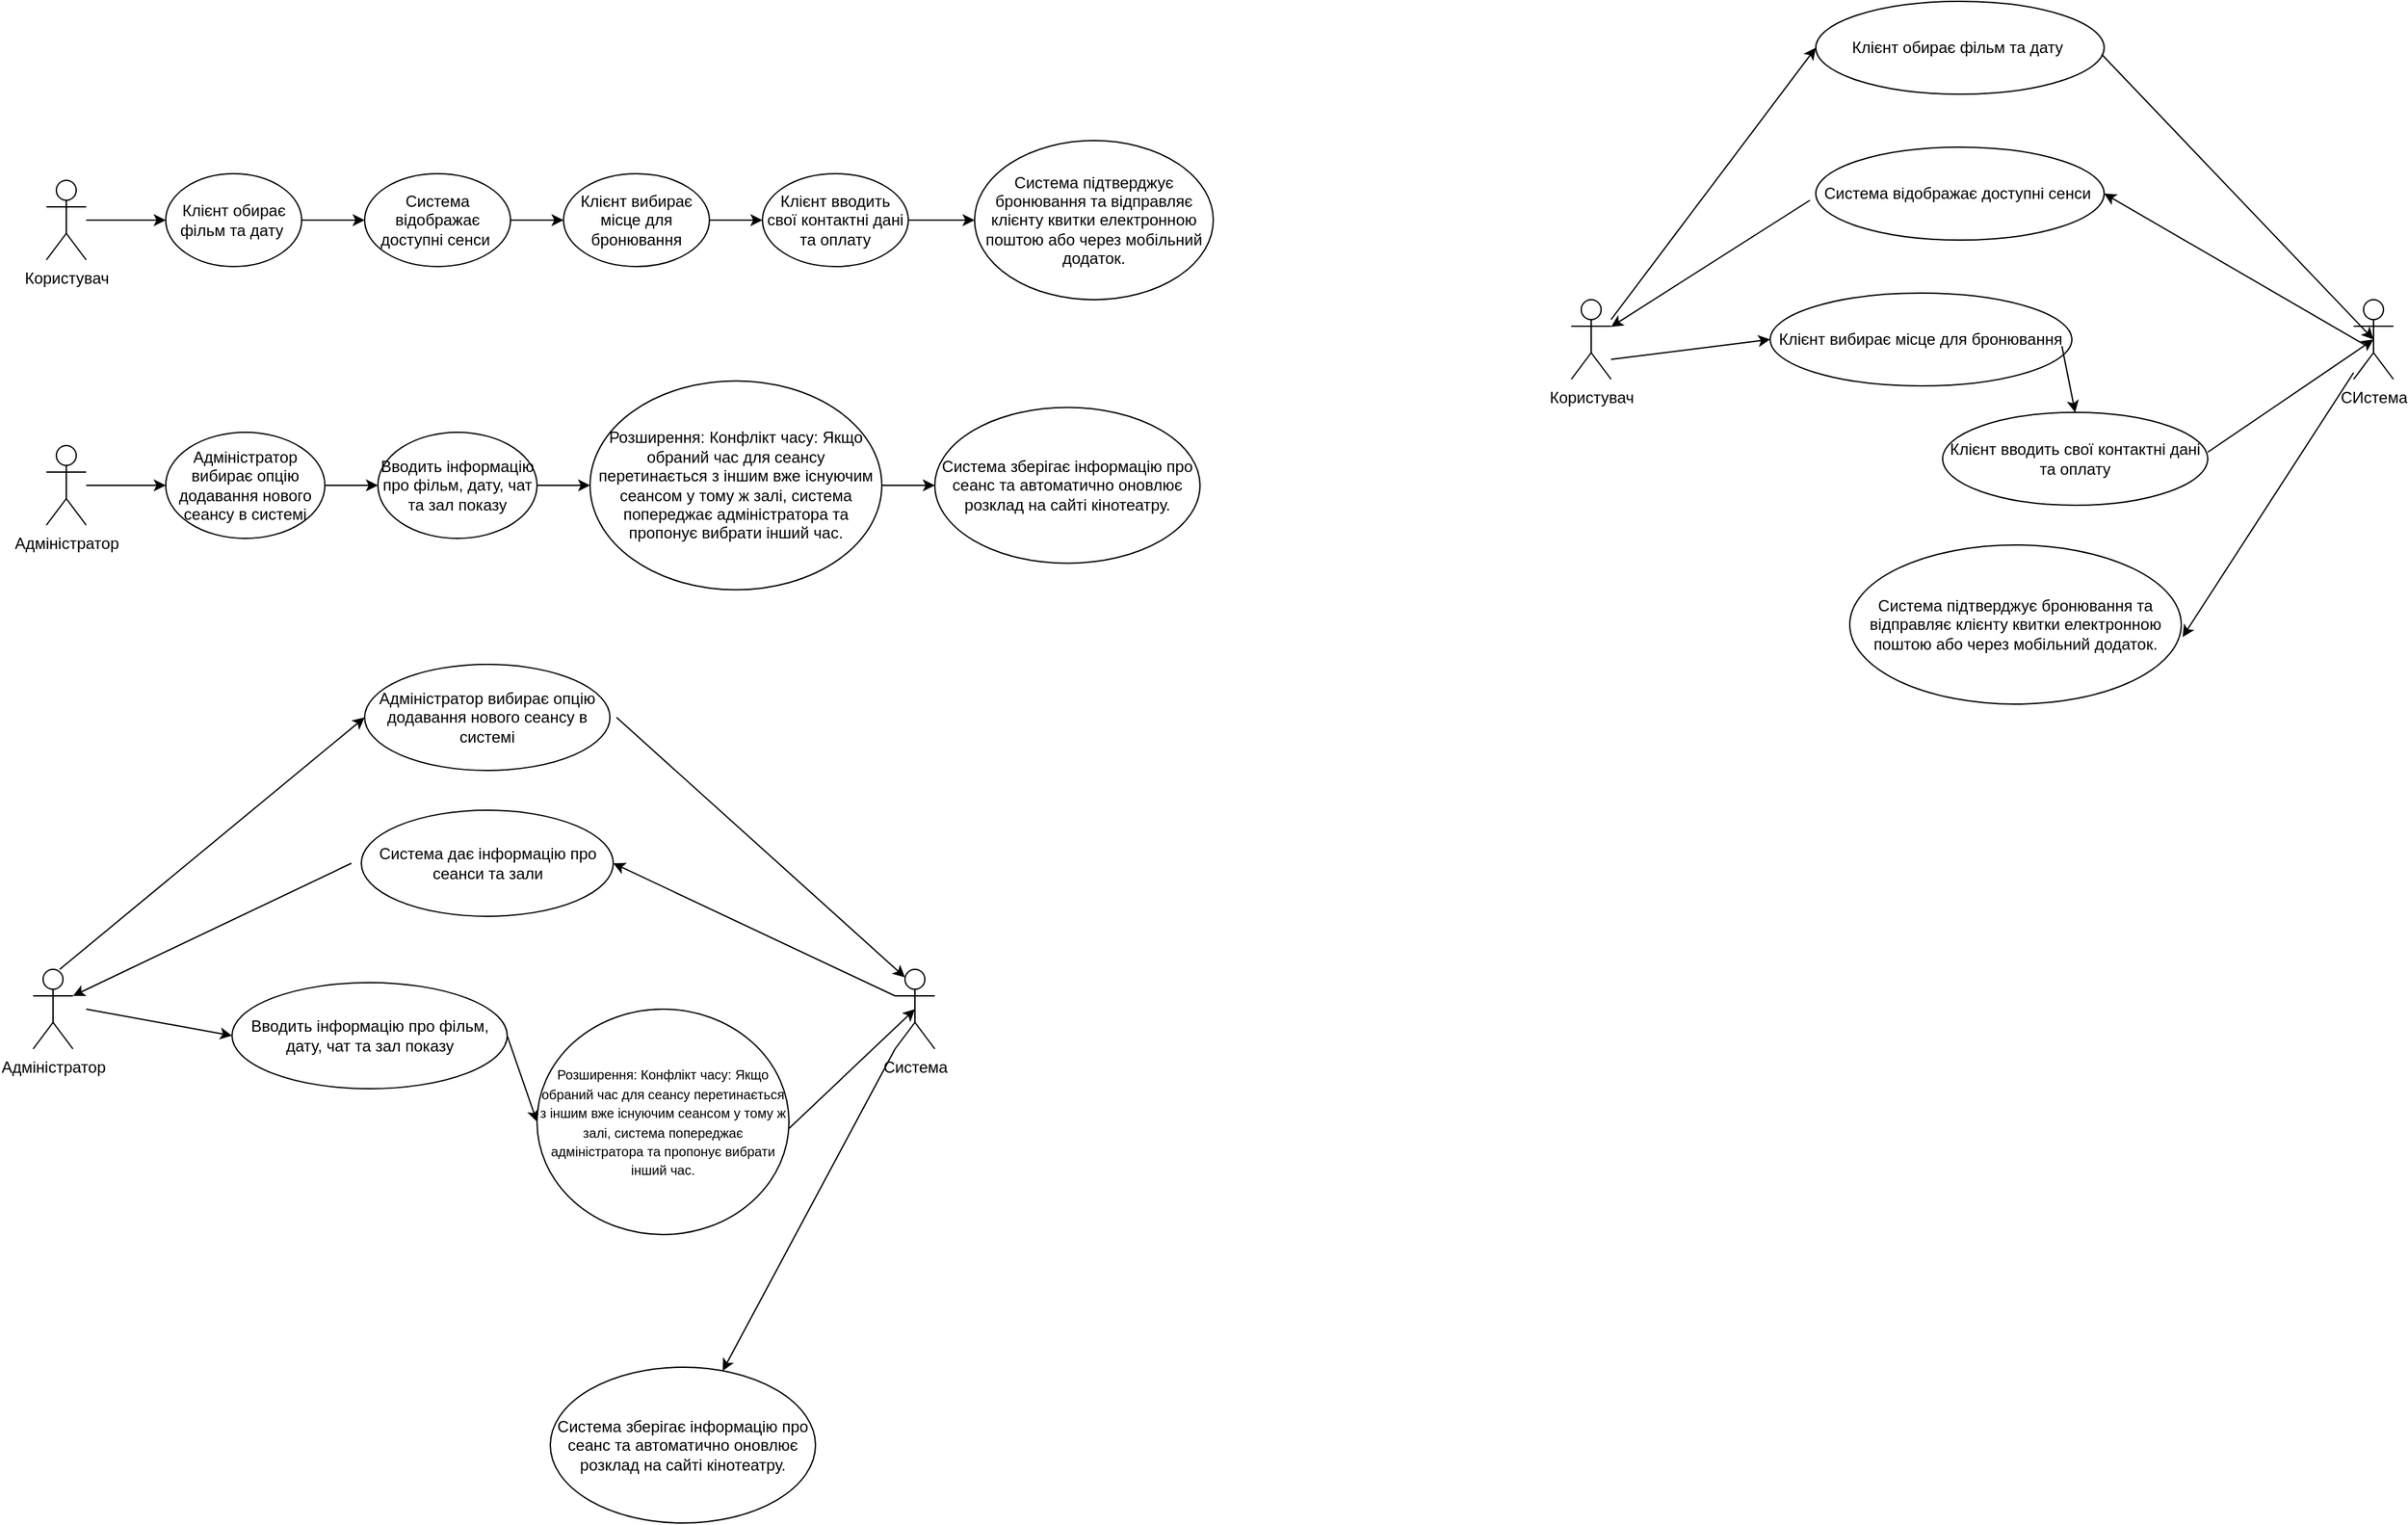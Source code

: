 <mxfile version="24.2.5" type="device">
  <diagram name="Page-1" id="33ABCvUxAgY6Np4s8x4C">
    <mxGraphModel dx="1719" dy="978" grid="1" gridSize="10" guides="1" tooltips="1" connect="1" arrows="1" fold="1" page="1" pageScale="1" pageWidth="850" pageHeight="1100" math="0" shadow="0">
      <root>
        <mxCell id="0" />
        <mxCell id="1" parent="0" />
        <mxCell id="JqLPrjoDDbuRUf4jC1n2-21" style="edgeStyle=orthogonalEdgeStyle;rounded=0;orthogonalLoop=1;jettySize=auto;html=1;entryX=0;entryY=0.5;entryDx=0;entryDy=0;" parent="1" source="JqLPrjoDDbuRUf4jC1n2-1" target="JqLPrjoDDbuRUf4jC1n2-5" edge="1">
          <mxGeometry relative="1" as="geometry" />
        </mxCell>
        <mxCell id="JqLPrjoDDbuRUf4jC1n2-1" value="Користувач" style="shape=umlActor;verticalLabelPosition=bottom;verticalAlign=top;html=1;outlineConnect=0;" parent="1" vertex="1">
          <mxGeometry x="130" y="335" width="30" height="60" as="geometry" />
        </mxCell>
        <mxCell id="JqLPrjoDDbuRUf4jC1n2-17" style="edgeStyle=orthogonalEdgeStyle;rounded=0;orthogonalLoop=1;jettySize=auto;html=1;entryX=0;entryY=0.5;entryDx=0;entryDy=0;" parent="1" source="JqLPrjoDDbuRUf4jC1n2-5" target="JqLPrjoDDbuRUf4jC1n2-7" edge="1">
          <mxGeometry relative="1" as="geometry" />
        </mxCell>
        <mxCell id="JqLPrjoDDbuRUf4jC1n2-5" value="Клієнт обирає фільм та дату&amp;nbsp;" style="ellipse;whiteSpace=wrap;html=1;" parent="1" vertex="1">
          <mxGeometry x="220" y="330" width="102.5" height="70" as="geometry" />
        </mxCell>
        <mxCell id="JqLPrjoDDbuRUf4jC1n2-18" style="edgeStyle=orthogonalEdgeStyle;rounded=0;orthogonalLoop=1;jettySize=auto;html=1;" parent="1" source="JqLPrjoDDbuRUf4jC1n2-7" target="JqLPrjoDDbuRUf4jC1n2-12" edge="1">
          <mxGeometry relative="1" as="geometry" />
        </mxCell>
        <mxCell id="JqLPrjoDDbuRUf4jC1n2-7" value="Система відображає доступні сенси&amp;nbsp;" style="ellipse;whiteSpace=wrap;html=1;" parent="1" vertex="1">
          <mxGeometry x="370" y="330" width="110" height="70" as="geometry" />
        </mxCell>
        <mxCell id="JqLPrjoDDbuRUf4jC1n2-20" style="edgeStyle=orthogonalEdgeStyle;rounded=0;orthogonalLoop=1;jettySize=auto;html=1;entryX=0;entryY=0.5;entryDx=0;entryDy=0;" parent="1" source="JqLPrjoDDbuRUf4jC1n2-12" target="JqLPrjoDDbuRUf4jC1n2-19" edge="1">
          <mxGeometry relative="1" as="geometry" />
        </mxCell>
        <mxCell id="JqLPrjoDDbuRUf4jC1n2-12" value="Клієнт вибирає місце для бронювання" style="ellipse;whiteSpace=wrap;html=1;" parent="1" vertex="1">
          <mxGeometry x="520" y="330" width="110" height="70" as="geometry" />
        </mxCell>
        <mxCell id="JqLPrjoDDbuRUf4jC1n2-23" style="edgeStyle=orthogonalEdgeStyle;rounded=0;orthogonalLoop=1;jettySize=auto;html=1;entryX=0;entryY=0.5;entryDx=0;entryDy=0;" parent="1" source="JqLPrjoDDbuRUf4jC1n2-19" target="JqLPrjoDDbuRUf4jC1n2-22" edge="1">
          <mxGeometry relative="1" as="geometry" />
        </mxCell>
        <mxCell id="JqLPrjoDDbuRUf4jC1n2-19" value="Клієнт вводить свої контактні дані та оплату" style="ellipse;whiteSpace=wrap;html=1;" parent="1" vertex="1">
          <mxGeometry x="670" y="330" width="110" height="70" as="geometry" />
        </mxCell>
        <mxCell id="JqLPrjoDDbuRUf4jC1n2-22" value="Система підтверджує бронювання та відправляє клієнту квитки електронною поштою або через мобільний додаток." style="ellipse;whiteSpace=wrap;html=1;" parent="1" vertex="1">
          <mxGeometry x="830" y="305" width="180" height="120" as="geometry" />
        </mxCell>
        <mxCell id="JqLPrjoDDbuRUf4jC1n2-37" style="edgeStyle=orthogonalEdgeStyle;rounded=0;orthogonalLoop=1;jettySize=auto;html=1;entryX=0;entryY=0.5;entryDx=0;entryDy=0;" parent="1" source="JqLPrjoDDbuRUf4jC1n2-24" target="JqLPrjoDDbuRUf4jC1n2-27" edge="1">
          <mxGeometry relative="1" as="geometry" />
        </mxCell>
        <mxCell id="JqLPrjoDDbuRUf4jC1n2-24" value="Адміністратор" style="shape=umlActor;verticalLabelPosition=bottom;verticalAlign=top;html=1;outlineConnect=0;" parent="1" vertex="1">
          <mxGeometry x="130" y="535" width="30" height="60" as="geometry" />
        </mxCell>
        <mxCell id="JqLPrjoDDbuRUf4jC1n2-35" style="edgeStyle=orthogonalEdgeStyle;rounded=0;orthogonalLoop=1;jettySize=auto;html=1;entryX=0;entryY=0.5;entryDx=0;entryDy=0;" parent="1" source="JqLPrjoDDbuRUf4jC1n2-27" target="JqLPrjoDDbuRUf4jC1n2-30" edge="1">
          <mxGeometry relative="1" as="geometry" />
        </mxCell>
        <mxCell id="JqLPrjoDDbuRUf4jC1n2-27" value="Адміністратор вибирає опцію додавання нового сеансу в системі" style="ellipse;whiteSpace=wrap;html=1;" parent="1" vertex="1">
          <mxGeometry x="220" y="525" width="120" height="80" as="geometry" />
        </mxCell>
        <mxCell id="JqLPrjoDDbuRUf4jC1n2-34" style="edgeStyle=orthogonalEdgeStyle;rounded=0;orthogonalLoop=1;jettySize=auto;html=1;entryX=0;entryY=0.5;entryDx=0;entryDy=0;" parent="1" source="JqLPrjoDDbuRUf4jC1n2-30" target="JqLPrjoDDbuRUf4jC1n2-32" edge="1">
          <mxGeometry relative="1" as="geometry" />
        </mxCell>
        <mxCell id="JqLPrjoDDbuRUf4jC1n2-30" value="Вводить інформацію про фільм, дату, чат та зал показу" style="ellipse;whiteSpace=wrap;html=1;" parent="1" vertex="1">
          <mxGeometry x="380" y="525" width="120" height="80" as="geometry" />
        </mxCell>
        <mxCell id="JqLPrjoDDbuRUf4jC1n2-31" value="Система зберігає інформацію про сеанс та автоматично оновлює розклад на сайті кінотеатру." style="ellipse;whiteSpace=wrap;html=1;" parent="1" vertex="1">
          <mxGeometry x="800" y="506.25" width="200" height="117.5" as="geometry" />
        </mxCell>
        <mxCell id="JqLPrjoDDbuRUf4jC1n2-36" style="edgeStyle=orthogonalEdgeStyle;rounded=0;orthogonalLoop=1;jettySize=auto;html=1;entryX=0;entryY=0.5;entryDx=0;entryDy=0;" parent="1" source="JqLPrjoDDbuRUf4jC1n2-32" target="JqLPrjoDDbuRUf4jC1n2-31" edge="1">
          <mxGeometry relative="1" as="geometry" />
        </mxCell>
        <mxCell id="JqLPrjoDDbuRUf4jC1n2-32" value="Розширення: Конфлікт часу: Якщо обраний час для сеансу перетинається з іншим вже існуючим сеансом у тому ж залі, система попереджає адміністратора та пропонує вибрати інший час." style="ellipse;whiteSpace=wrap;html=1;" parent="1" vertex="1">
          <mxGeometry x="540" y="486.25" width="220" height="157.5" as="geometry" />
        </mxCell>
        <mxCell id="cEN0L8TBnhelIiPNM3Ot-2" value="Користувач" style="shape=umlActor;verticalLabelPosition=bottom;verticalAlign=top;html=1;outlineConnect=0;" vertex="1" parent="1">
          <mxGeometry x="1280" y="425" width="30" height="60" as="geometry" />
        </mxCell>
        <mxCell id="cEN0L8TBnhelIiPNM3Ot-3" value="СИстема" style="shape=umlActor;verticalLabelPosition=bottom;verticalAlign=top;html=1;outlineConnect=0;" vertex="1" parent="1">
          <mxGeometry x="1870" y="425" width="30" height="60" as="geometry" />
        </mxCell>
        <mxCell id="cEN0L8TBnhelIiPNM3Ot-4" value="Клієнт обирає фільм та дату&amp;nbsp;" style="ellipse;whiteSpace=wrap;html=1;" vertex="1" parent="1">
          <mxGeometry x="1464.38" y="200" width="217.5" height="70" as="geometry" />
        </mxCell>
        <mxCell id="cEN0L8TBnhelIiPNM3Ot-5" value="Система відображає доступні сенси&amp;nbsp;" style="ellipse;whiteSpace=wrap;html=1;" vertex="1" parent="1">
          <mxGeometry x="1464.38" y="310" width="217.5" height="70" as="geometry" />
        </mxCell>
        <mxCell id="cEN0L8TBnhelIiPNM3Ot-6" value="Клієнт вибирає місце для бронювання" style="ellipse;whiteSpace=wrap;html=1;" vertex="1" parent="1">
          <mxGeometry x="1430" y="420" width="227.49" height="70" as="geometry" />
        </mxCell>
        <mxCell id="cEN0L8TBnhelIiPNM3Ot-7" value="Клієнт вводить свої контактні дані та оплату" style="ellipse;whiteSpace=wrap;html=1;" vertex="1" parent="1">
          <mxGeometry x="1560" y="510" width="200" height="70" as="geometry" />
        </mxCell>
        <mxCell id="cEN0L8TBnhelIiPNM3Ot-8" value="Система підтверджує бронювання та відправляє клієнту квитки електронною поштою або через мобільний додаток." style="ellipse;whiteSpace=wrap;html=1;" vertex="1" parent="1">
          <mxGeometry x="1490" y="610" width="250" height="120" as="geometry" />
        </mxCell>
        <mxCell id="cEN0L8TBnhelIiPNM3Ot-10" value="" style="endArrow=classic;html=1;rounded=0;entryX=0;entryY=0.5;entryDx=0;entryDy=0;" edge="1" parent="1" target="cEN0L8TBnhelIiPNM3Ot-4">
          <mxGeometry width="50" height="50" relative="1" as="geometry">
            <mxPoint x="1310" y="440" as="sourcePoint" />
            <mxPoint x="1360" y="390" as="targetPoint" />
          </mxGeometry>
        </mxCell>
        <mxCell id="cEN0L8TBnhelIiPNM3Ot-11" value="" style="endArrow=classic;html=1;rounded=0;entryX=0.5;entryY=0.5;entryDx=0;entryDy=0;entryPerimeter=0;" edge="1" parent="1" target="cEN0L8TBnhelIiPNM3Ot-3">
          <mxGeometry width="50" height="50" relative="1" as="geometry">
            <mxPoint x="1680" y="240" as="sourcePoint" />
            <mxPoint x="1730" y="190" as="targetPoint" />
          </mxGeometry>
        </mxCell>
        <mxCell id="cEN0L8TBnhelIiPNM3Ot-12" value="" style="endArrow=classic;html=1;rounded=0;entryX=1;entryY=0.5;entryDx=0;entryDy=0;" edge="1" parent="1" target="cEN0L8TBnhelIiPNM3Ot-5">
          <mxGeometry width="50" height="50" relative="1" as="geometry">
            <mxPoint x="1880" y="460" as="sourcePoint" />
            <mxPoint x="1930" y="410" as="targetPoint" />
          </mxGeometry>
        </mxCell>
        <mxCell id="cEN0L8TBnhelIiPNM3Ot-13" value="" style="endArrow=classic;html=1;rounded=0;" edge="1" parent="1" target="cEN0L8TBnhelIiPNM3Ot-2">
          <mxGeometry width="50" height="50" relative="1" as="geometry">
            <mxPoint x="1460" y="350" as="sourcePoint" />
            <mxPoint x="1510" y="300" as="targetPoint" />
          </mxGeometry>
        </mxCell>
        <mxCell id="cEN0L8TBnhelIiPNM3Ot-14" value="" style="endArrow=classic;html=1;rounded=0;entryX=0;entryY=0.5;entryDx=0;entryDy=0;" edge="1" parent="1" target="cEN0L8TBnhelIiPNM3Ot-6">
          <mxGeometry width="50" height="50" relative="1" as="geometry">
            <mxPoint x="1310" y="470" as="sourcePoint" />
            <mxPoint x="1360" y="420" as="targetPoint" />
          </mxGeometry>
        </mxCell>
        <mxCell id="cEN0L8TBnhelIiPNM3Ot-15" value="" style="endArrow=classic;html=1;rounded=0;entryX=0.5;entryY=0;entryDx=0;entryDy=0;" edge="1" parent="1" target="cEN0L8TBnhelIiPNM3Ot-7">
          <mxGeometry width="50" height="50" relative="1" as="geometry">
            <mxPoint x="1650" y="460" as="sourcePoint" />
            <mxPoint x="1700" y="410" as="targetPoint" />
          </mxGeometry>
        </mxCell>
        <mxCell id="cEN0L8TBnhelIiPNM3Ot-16" value="" style="endArrow=classic;html=1;rounded=0;entryX=0.5;entryY=0.5;entryDx=0;entryDy=0;entryPerimeter=0;" edge="1" parent="1" target="cEN0L8TBnhelIiPNM3Ot-3">
          <mxGeometry width="50" height="50" relative="1" as="geometry">
            <mxPoint x="1760" y="540" as="sourcePoint" />
            <mxPoint x="1810" y="490" as="targetPoint" />
          </mxGeometry>
        </mxCell>
        <mxCell id="cEN0L8TBnhelIiPNM3Ot-17" value="" style="endArrow=classic;html=1;rounded=0;entryX=1.004;entryY=0.578;entryDx=0;entryDy=0;entryPerimeter=0;" edge="1" parent="1" target="cEN0L8TBnhelIiPNM3Ot-8">
          <mxGeometry width="50" height="50" relative="1" as="geometry">
            <mxPoint x="1870" y="480" as="sourcePoint" />
            <mxPoint x="1920" y="430" as="targetPoint" />
          </mxGeometry>
        </mxCell>
        <mxCell id="cEN0L8TBnhelIiPNM3Ot-18" value="Адміністратор" style="shape=umlActor;verticalLabelPosition=bottom;verticalAlign=top;html=1;outlineConnect=0;" vertex="1" parent="1">
          <mxGeometry x="120" y="930" width="30" height="60" as="geometry" />
        </mxCell>
        <mxCell id="cEN0L8TBnhelIiPNM3Ot-19" value="Система" style="shape=umlActor;verticalLabelPosition=bottom;verticalAlign=top;html=1;outlineConnect=0;" vertex="1" parent="1">
          <mxGeometry x="770" y="930" width="30" height="60" as="geometry" />
        </mxCell>
        <mxCell id="cEN0L8TBnhelIiPNM3Ot-20" value="Адміністратор вибирає опцію додавання нового сеансу в системі" style="ellipse;whiteSpace=wrap;html=1;" vertex="1" parent="1">
          <mxGeometry x="370" y="700" width="185" height="80" as="geometry" />
        </mxCell>
        <mxCell id="cEN0L8TBnhelIiPNM3Ot-21" value="Вводить інформацію про фільм, дату, чат та зал показу" style="ellipse;whiteSpace=wrap;html=1;" vertex="1" parent="1">
          <mxGeometry x="270" y="940" width="207.5" height="80" as="geometry" />
        </mxCell>
        <mxCell id="cEN0L8TBnhelIiPNM3Ot-22" value="Система дає інформацію про сеанси та зали" style="ellipse;whiteSpace=wrap;html=1;" vertex="1" parent="1">
          <mxGeometry x="367.5" y="810" width="190" height="80" as="geometry" />
        </mxCell>
        <mxCell id="cEN0L8TBnhelIiPNM3Ot-24" value="&lt;font style=&quot;font-size: 10px;&quot;&gt;Розширення: Конфлікт часу: Якщо обраний час для сеансу перетинається з іншим вже існуючим сеансом у тому ж залі, система попереджає адміністратора та пропонує вибрати інший час.&lt;/font&gt;" style="ellipse;whiteSpace=wrap;html=1;" vertex="1" parent="1">
          <mxGeometry x="500" y="960" width="190" height="170" as="geometry" />
        </mxCell>
        <mxCell id="cEN0L8TBnhelIiPNM3Ot-25" value="Система зберігає інформацію про сеанс та автоматично оновлює розклад на сайті кінотеатру." style="ellipse;whiteSpace=wrap;html=1;" vertex="1" parent="1">
          <mxGeometry x="510" y="1230" width="200" height="117.5" as="geometry" />
        </mxCell>
        <mxCell id="cEN0L8TBnhelIiPNM3Ot-27" value="" style="endArrow=classic;html=1;rounded=0;entryX=0;entryY=0.5;entryDx=0;entryDy=0;" edge="1" parent="1" target="cEN0L8TBnhelIiPNM3Ot-20">
          <mxGeometry width="50" height="50" relative="1" as="geometry">
            <mxPoint x="140" y="930" as="sourcePoint" />
            <mxPoint x="190" y="880" as="targetPoint" />
          </mxGeometry>
        </mxCell>
        <mxCell id="cEN0L8TBnhelIiPNM3Ot-28" value="" style="endArrow=classic;html=1;rounded=0;entryX=0.25;entryY=0.1;entryDx=0;entryDy=0;entryPerimeter=0;" edge="1" parent="1" target="cEN0L8TBnhelIiPNM3Ot-19">
          <mxGeometry width="50" height="50" relative="1" as="geometry">
            <mxPoint x="560" y="740" as="sourcePoint" />
            <mxPoint x="610" y="690" as="targetPoint" />
          </mxGeometry>
        </mxCell>
        <mxCell id="cEN0L8TBnhelIiPNM3Ot-29" value="" style="endArrow=classic;html=1;rounded=0;entryX=1;entryY=0.5;entryDx=0;entryDy=0;" edge="1" parent="1" target="cEN0L8TBnhelIiPNM3Ot-22">
          <mxGeometry width="50" height="50" relative="1" as="geometry">
            <mxPoint x="770" y="950" as="sourcePoint" />
            <mxPoint x="820" y="900" as="targetPoint" />
          </mxGeometry>
        </mxCell>
        <mxCell id="cEN0L8TBnhelIiPNM3Ot-30" value="" style="endArrow=classic;html=1;rounded=0;entryX=1;entryY=0.333;entryDx=0;entryDy=0;entryPerimeter=0;" edge="1" parent="1" target="cEN0L8TBnhelIiPNM3Ot-18">
          <mxGeometry width="50" height="50" relative="1" as="geometry">
            <mxPoint x="360" y="850" as="sourcePoint" />
            <mxPoint x="410" y="800" as="targetPoint" />
          </mxGeometry>
        </mxCell>
        <mxCell id="cEN0L8TBnhelIiPNM3Ot-31" value="" style="endArrow=classic;html=1;rounded=0;entryX=0;entryY=0.5;entryDx=0;entryDy=0;" edge="1" parent="1" target="cEN0L8TBnhelIiPNM3Ot-21">
          <mxGeometry width="50" height="50" relative="1" as="geometry">
            <mxPoint x="160" y="960" as="sourcePoint" />
            <mxPoint x="210" y="910" as="targetPoint" />
          </mxGeometry>
        </mxCell>
        <mxCell id="cEN0L8TBnhelIiPNM3Ot-32" value="" style="endArrow=classic;html=1;rounded=0;entryX=0;entryY=0.5;entryDx=0;entryDy=0;exitX=1;exitY=0.5;exitDx=0;exitDy=0;" edge="1" parent="1" source="cEN0L8TBnhelIiPNM3Ot-21" target="cEN0L8TBnhelIiPNM3Ot-24">
          <mxGeometry width="50" height="50" relative="1" as="geometry">
            <mxPoint x="490" y="960" as="sourcePoint" />
            <mxPoint x="540" y="910" as="targetPoint" />
          </mxGeometry>
        </mxCell>
        <mxCell id="cEN0L8TBnhelIiPNM3Ot-34" value="" style="endArrow=classic;html=1;rounded=0;" edge="1" parent="1" target="cEN0L8TBnhelIiPNM3Ot-25">
          <mxGeometry width="50" height="50" relative="1" as="geometry">
            <mxPoint x="770" y="990" as="sourcePoint" />
            <mxPoint x="560" y="1310" as="targetPoint" />
          </mxGeometry>
        </mxCell>
        <mxCell id="cEN0L8TBnhelIiPNM3Ot-35" value="" style="endArrow=classic;html=1;rounded=0;entryX=0.5;entryY=0.5;entryDx=0;entryDy=0;entryPerimeter=0;" edge="1" parent="1" target="cEN0L8TBnhelIiPNM3Ot-19">
          <mxGeometry width="50" height="50" relative="1" as="geometry">
            <mxPoint x="690" y="1050" as="sourcePoint" />
            <mxPoint x="740" y="1000" as="targetPoint" />
          </mxGeometry>
        </mxCell>
      </root>
    </mxGraphModel>
  </diagram>
</mxfile>
